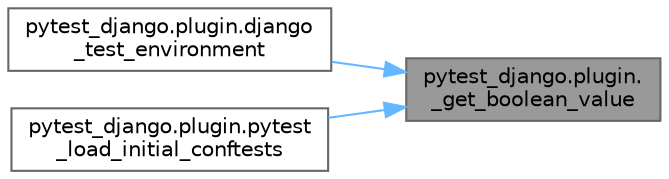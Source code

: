 digraph "pytest_django.plugin._get_boolean_value"
{
 // LATEX_PDF_SIZE
  bgcolor="transparent";
  edge [fontname=Helvetica,fontsize=10,labelfontname=Helvetica,labelfontsize=10];
  node [fontname=Helvetica,fontsize=10,shape=box,height=0.2,width=0.4];
  rankdir="RL";
  Node1 [id="Node000001",label="pytest_django.plugin.\l_get_boolean_value",height=0.2,width=0.4,color="gray40", fillcolor="grey60", style="filled", fontcolor="black",tooltip=" "];
  Node1 -> Node2 [id="edge1_Node000001_Node000002",dir="back",color="steelblue1",style="solid",tooltip=" "];
  Node2 [id="Node000002",label="pytest_django.plugin.django\l_test_environment",height=0.2,width=0.4,color="grey40", fillcolor="white", style="filled",URL="$namespacepytest__django_1_1plugin.html#a30d8ec423bec2e7a77cb6aa556f1680f",tooltip=" "];
  Node1 -> Node3 [id="edge2_Node000001_Node000003",dir="back",color="steelblue1",style="solid",tooltip=" "];
  Node3 [id="Node000003",label="pytest_django.plugin.pytest\l_load_initial_conftests",height=0.2,width=0.4,color="grey40", fillcolor="white", style="filled",URL="$namespacepytest__django_1_1plugin.html#a95118bb9f595420806df4987f0e4fe49",tooltip=" "];
}
